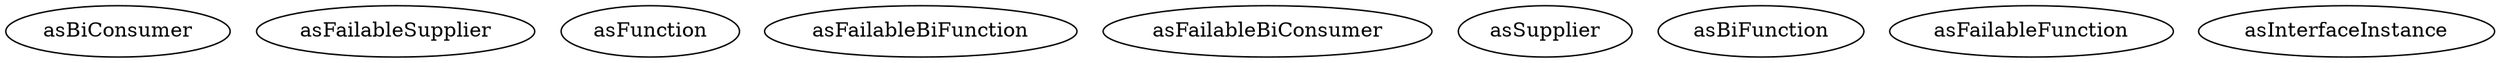digraph G {
asBiConsumer;
asFailableSupplier;
asFunction;
asFailableBiFunction;
asFailableBiConsumer;
asSupplier;
asBiFunction;
asFailableFunction;
asInterfaceInstance;
}